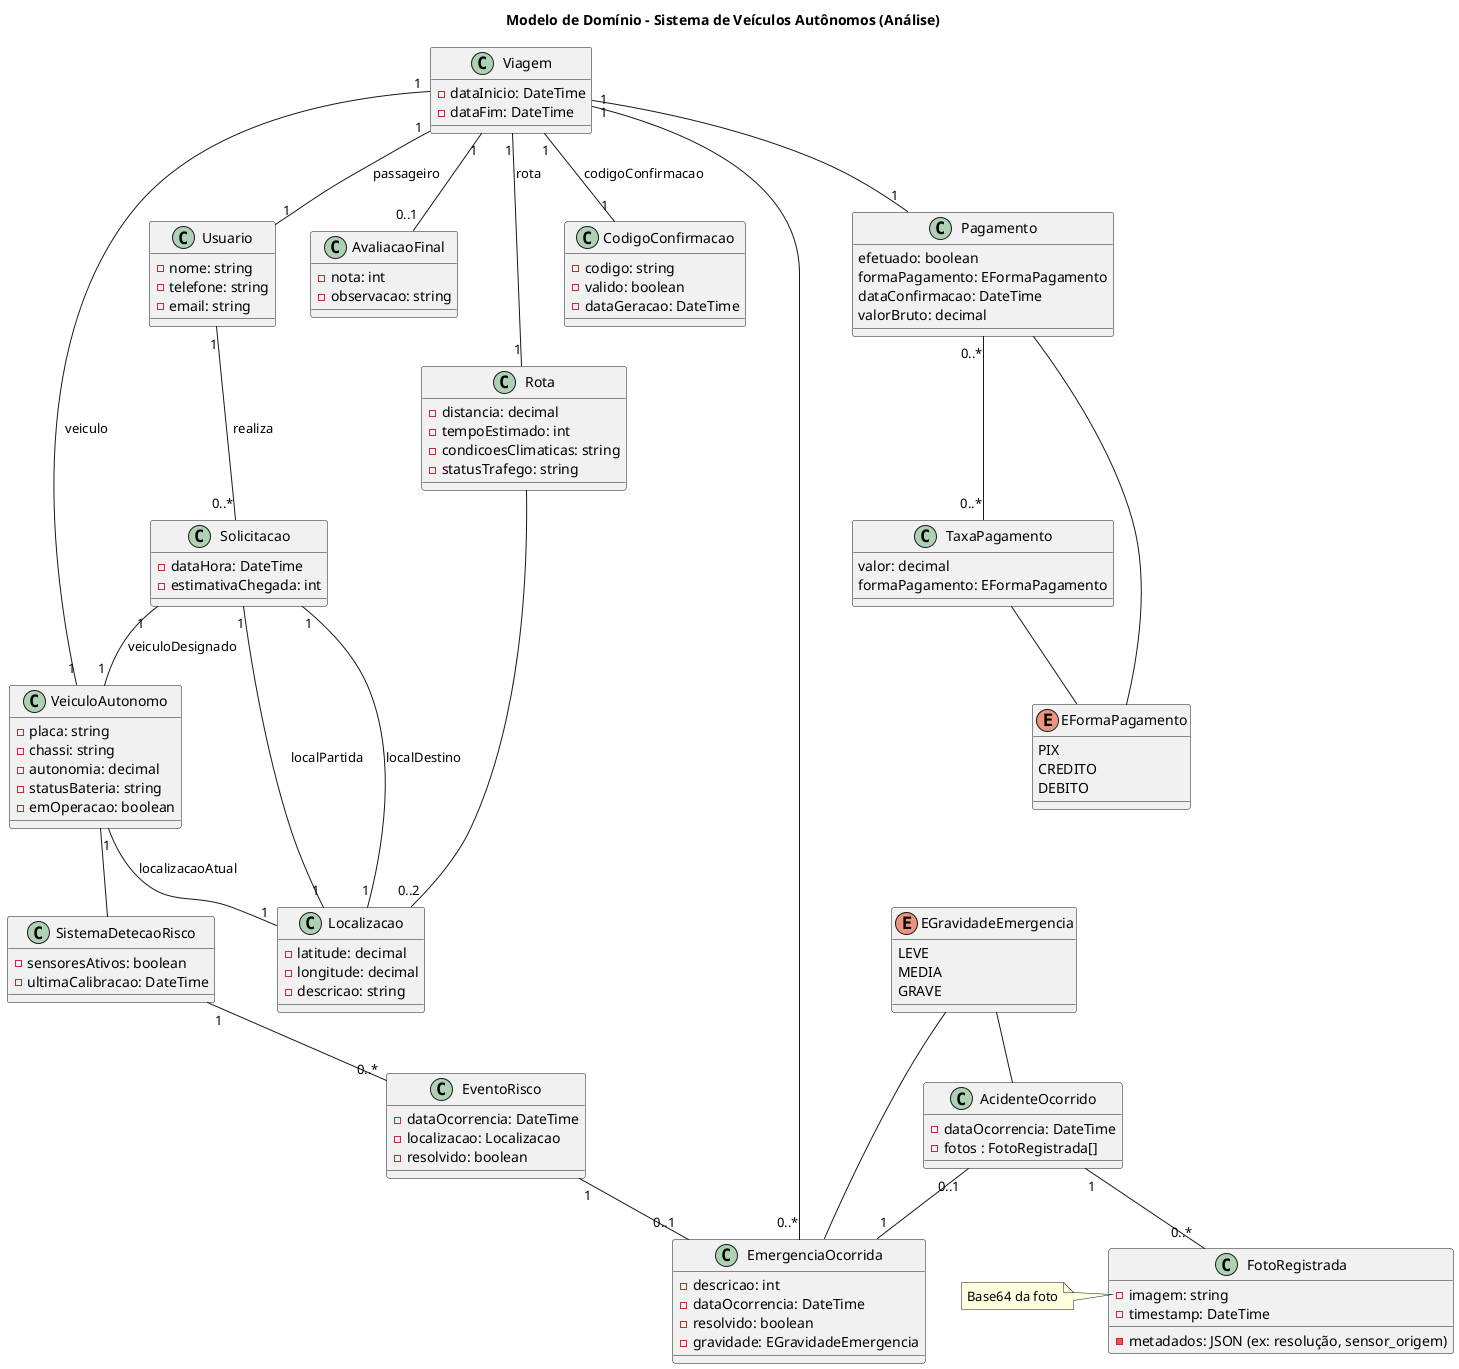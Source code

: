 @startuml
title Modelo de Domínio - Sistema de Veículos Autônomos (Análise)

class Usuario {
  - nome: string
  - telefone: string
  - email: string
}

class Localizacao {
  - latitude: decimal
  - longitude: decimal
  - descricao: string
}

class VeiculoAutonomo {
  - placa: string
  - chassi: string
  - autonomia: decimal
  - statusBateria: string
  - emOperacao: boolean
}

class Solicitacao {
  - dataHora: DateTime
  - estimativaChegada: int
}

class Viagem {
  - dataInicio: DateTime
  - dataFim: DateTime
}

class AvaliacaoFinal {
    - nota: int
    - observacao: string
}

class EmergenciaOcorrida {
    - descricao: int
    - dataOcorrencia: DateTime
    - resolvido: boolean
    - gravidade: EGravidadeEmergencia
}

class AcidenteOcorrido{
    - dataOcorrencia: DateTime
    - fotos : FotoRegistrada[]
}

class FotoRegistrada{
  - imagem: string
  - timestamp: DateTime
  - metadados: JSON (ex: resolução, sensor_origem)
}

note left of FotoRegistrada::"imagem: string"
  Base64 da foto
end note

Enum EGravidadeEmergencia{
    LEVE
    MEDIA
    GRAVE
}

class CodigoConfirmacao {
  - codigo: string
  - valido: boolean
  - dataGeracao: DateTime
}

class Rota {
  - distancia: decimal
  - tempoEstimado: int
  - condicoesClimaticas: string
  - statusTrafego: string
}

class SistemaDetecaoRisco {
  - sensoresAtivos: boolean
  - ultimaCalibracao: DateTime
}

class EventoRisco {
  - dataOcorrencia: DateTime
  - localizacao: Localizacao
  - resolvido: boolean
}

class Pagamento {
  efetuado: boolean
  formaPagamento: EFormaPagamento
  dataConfirmacao: DateTime
  valorBruto: decimal
}

class TaxaPagamento{
  valor: decimal
  formaPagamento: EFormaPagamento
}

Enum EFormaPagamento {
PIX
CREDITO
DEBITO
}

Usuario "1" -- "0..*" Solicitacao : realiza
Solicitacao "1" -- "1" Localizacao : localPartida
Solicitacao "1" -- "1" Localizacao : localDestino
Solicitacao "1" -- "1" VeiculoAutonomo : veiculoDesignado

Viagem "1" -- "1" Usuario : passageiro
Viagem "1" -- "1" VeiculoAutonomo : veiculo
Viagem "1" -- "1" CodigoConfirmacao : codigoConfirmacao
Viagem "1" -- "1" Rota : rota
Viagem "1" -- "0..1" AvaliacaoFinal
Viagem "1" -- "0..*" EmergenciaOcorrida
Viagem "1" -- "1" Pagamento

Pagamento -- EFormaPagamento
Pagamento "0..*" -- "0..*" TaxaPagamento
TaxaPagamento -- EFormaPagamento

EGravidadeEmergencia -- EmergenciaOcorrida
AcidenteOcorrido "0..1" -- "1" EmergenciaOcorrida
EGravidadeEmergencia -- AcidenteOcorrido
AcidenteOcorrido "1" -- "0..*" FotoRegistrada

VeiculoAutonomo "1" -- "1" Localizacao : localizacaoAtual
VeiculoAutonomo -- SistemaDetecaoRisco
Rota -- "0..2" Localizacao

SistemaDetecaoRisco "1" -- "0..*" EventoRisco
EventoRisco "1" -- "0..1" EmergenciaOcorrida
@enduml